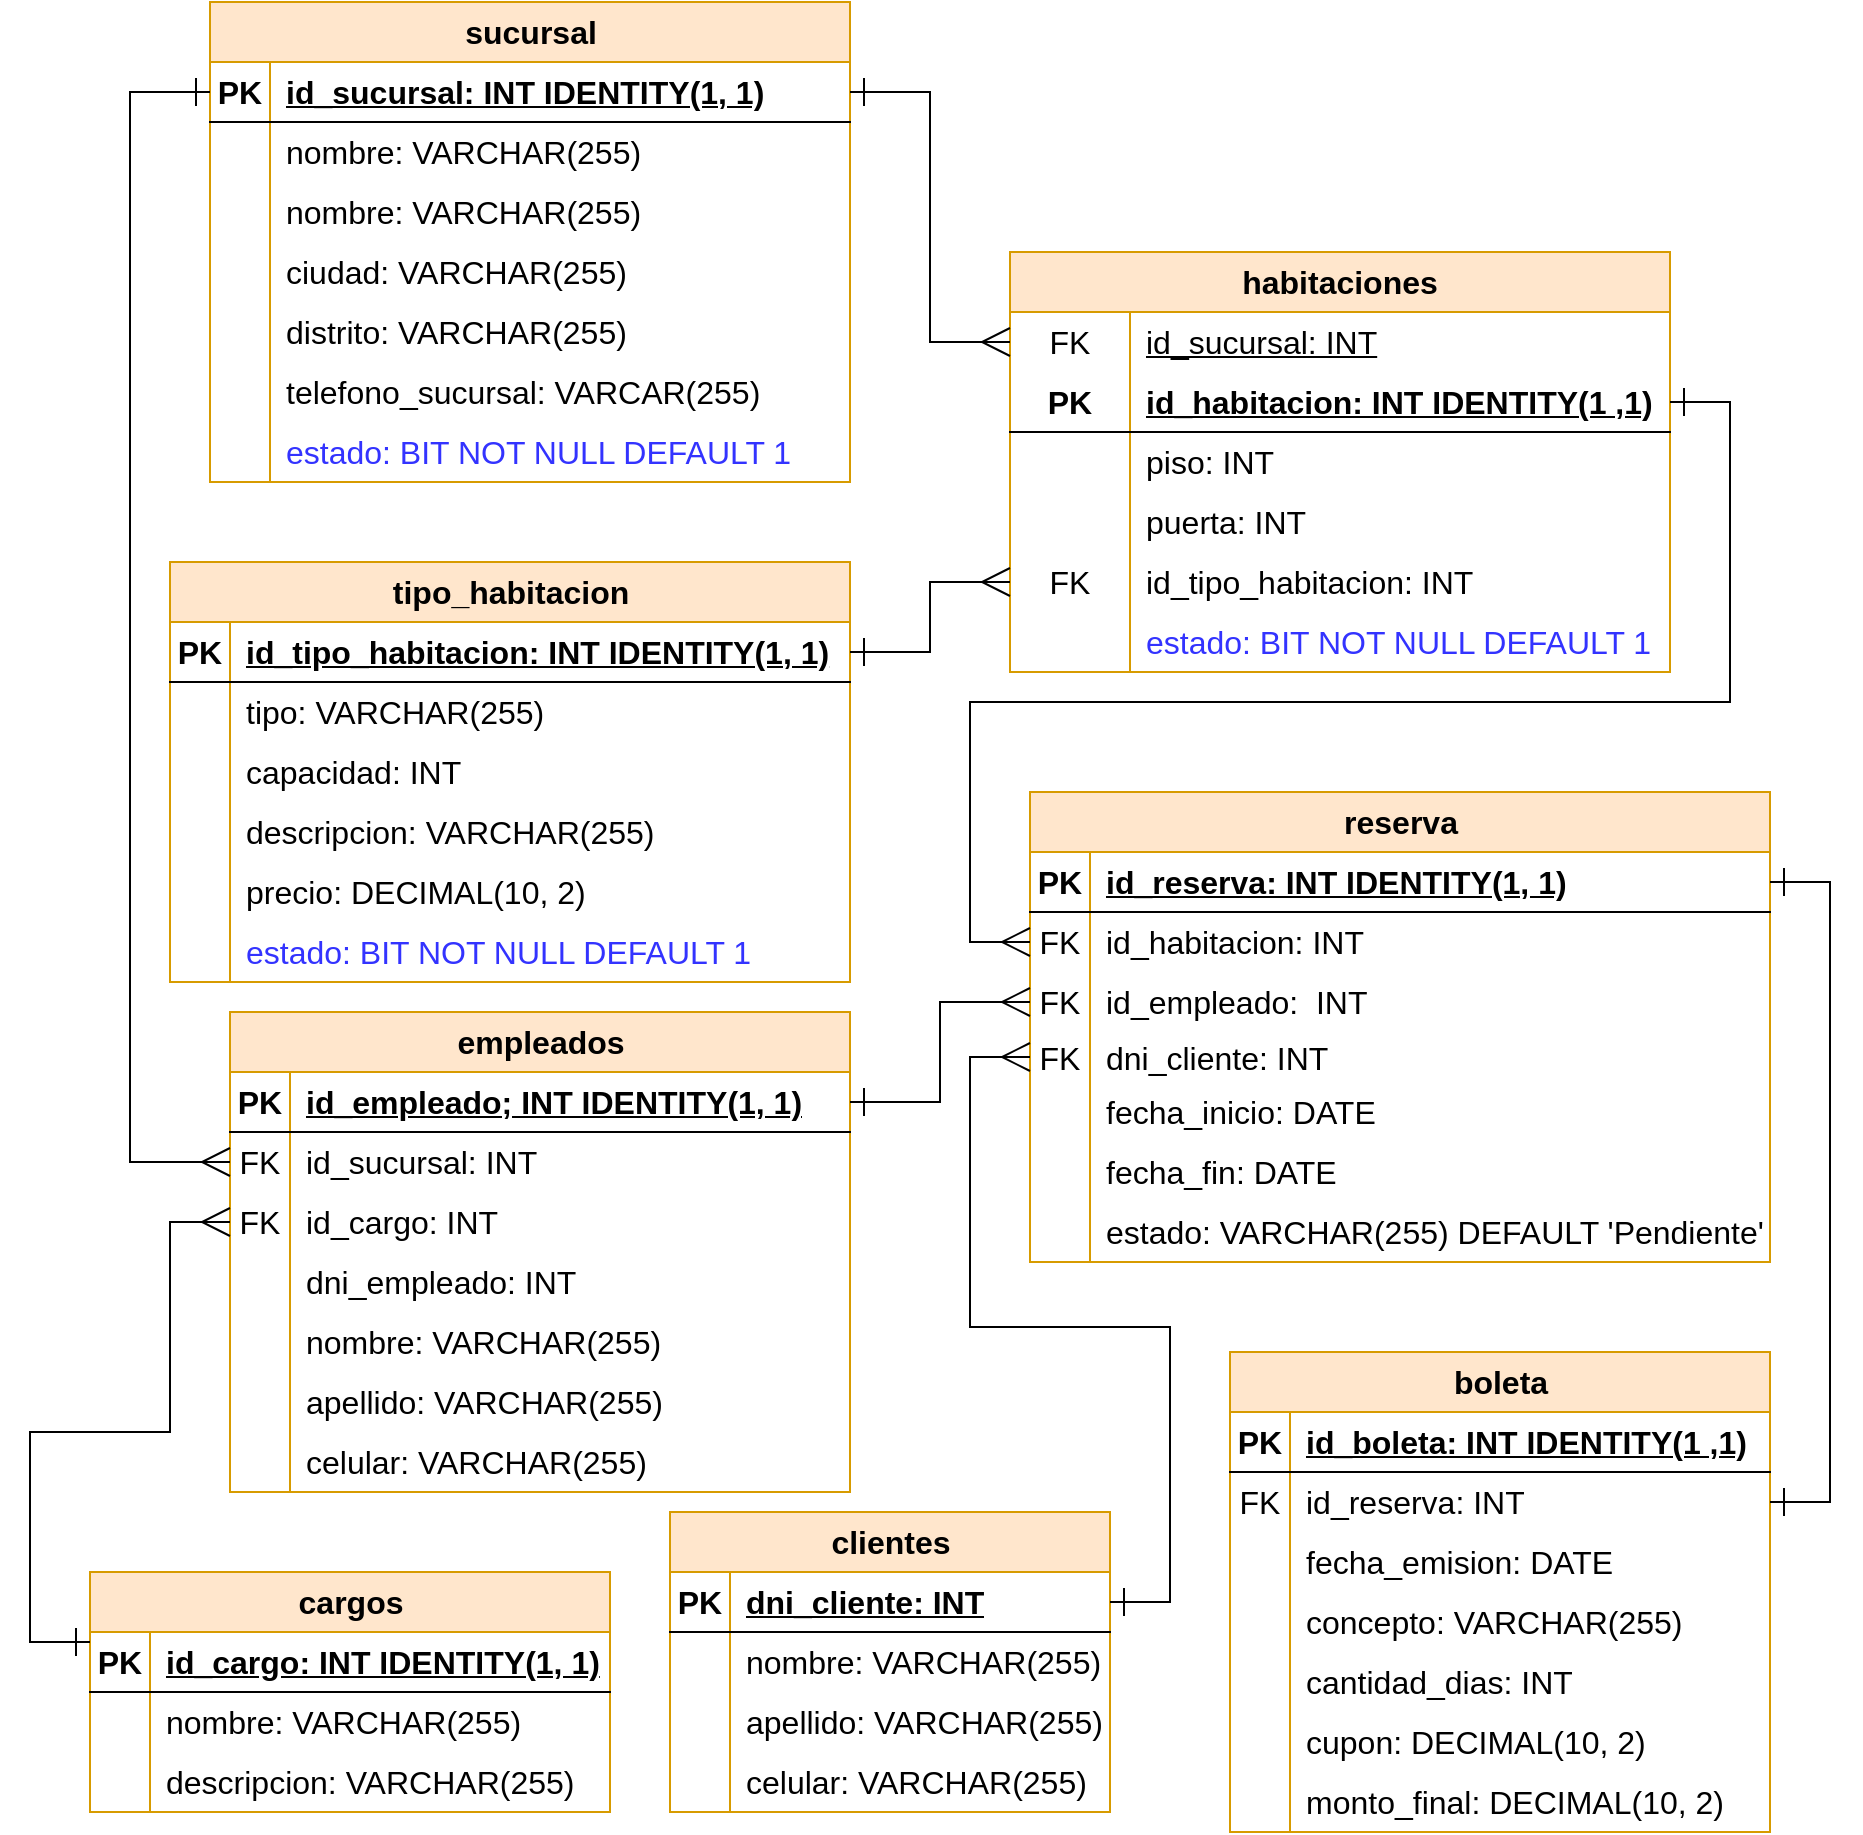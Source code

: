 <mxfile>
    <diagram name="Página-1" id="YOK00ozwjnFonZcXRfXA">
        <mxGraphModel dx="944" dy="482" grid="1" gridSize="10" guides="1" tooltips="1" connect="1" arrows="1" fold="1" page="1" pageScale="1" pageWidth="827" pageHeight="1169" math="0" shadow="0">
            <root>
                <mxCell id="0"/>
                <mxCell id="1" parent="0"/>
                <mxCell id="idw_pob4-VaM7m_s-vsf-1" value="sucursal" style="shape=table;startSize=30;container=1;collapsible=1;childLayout=tableLayout;fixedRows=1;rowLines=0;fontStyle=1;align=center;resizeLast=1;html=1;fontSize=16;fillColor=#ffe6cc;strokeColor=#d79b00;" parent="1" vertex="1">
                    <mxGeometry x="120" y="150" width="320" height="240" as="geometry"/>
                </mxCell>
                <mxCell id="idw_pob4-VaM7m_s-vsf-2" value="" style="shape=tableRow;horizontal=0;startSize=0;swimlaneHead=0;swimlaneBody=0;fillColor=none;collapsible=0;dropTarget=0;points=[[0,0.5],[1,0.5]];portConstraint=eastwest;top=0;left=0;right=0;bottom=1;fontSize=16;" parent="idw_pob4-VaM7m_s-vsf-1" vertex="1">
                    <mxGeometry y="30" width="320" height="30" as="geometry"/>
                </mxCell>
                <mxCell id="idw_pob4-VaM7m_s-vsf-3" value="PK" style="shape=partialRectangle;connectable=0;fillColor=none;top=0;left=0;bottom=0;right=0;fontStyle=1;overflow=hidden;whiteSpace=wrap;html=1;fontSize=16;" parent="idw_pob4-VaM7m_s-vsf-2" vertex="1">
                    <mxGeometry width="30" height="30" as="geometry">
                        <mxRectangle width="30" height="30" as="alternateBounds"/>
                    </mxGeometry>
                </mxCell>
                <mxCell id="idw_pob4-VaM7m_s-vsf-4" value="id_sucursal: INT IDENTITY(1, 1)" style="shape=partialRectangle;connectable=0;fillColor=none;top=0;left=0;bottom=0;right=0;align=left;spacingLeft=6;fontStyle=5;overflow=hidden;whiteSpace=wrap;html=1;fontSize=16;" parent="idw_pob4-VaM7m_s-vsf-2" vertex="1">
                    <mxGeometry x="30" width="290" height="30" as="geometry">
                        <mxRectangle width="290" height="30" as="alternateBounds"/>
                    </mxGeometry>
                </mxCell>
                <mxCell id="90td7QfZkLWVVBEEtIiL-7" value="" style="shape=tableRow;horizontal=0;startSize=0;swimlaneHead=0;swimlaneBody=0;fillColor=none;collapsible=0;dropTarget=0;points=[[0,0.5],[1,0.5]];portConstraint=eastwest;top=0;left=0;right=0;bottom=0;fontSize=16;" parent="idw_pob4-VaM7m_s-vsf-1" vertex="1">
                    <mxGeometry y="60" width="320" height="30" as="geometry"/>
                </mxCell>
                <mxCell id="90td7QfZkLWVVBEEtIiL-8" value="" style="shape=partialRectangle;connectable=0;fillColor=none;top=0;left=0;bottom=0;right=0;editable=1;overflow=hidden;whiteSpace=wrap;html=1;fontSize=16;" parent="90td7QfZkLWVVBEEtIiL-7" vertex="1">
                    <mxGeometry width="30" height="30" as="geometry">
                        <mxRectangle width="30" height="30" as="alternateBounds"/>
                    </mxGeometry>
                </mxCell>
                <mxCell id="90td7QfZkLWVVBEEtIiL-9" value="nombre: VARCHAR(255)" style="shape=partialRectangle;connectable=0;fillColor=none;top=0;left=0;bottom=0;right=0;align=left;spacingLeft=6;overflow=hidden;whiteSpace=wrap;html=1;fontSize=16;" parent="90td7QfZkLWVVBEEtIiL-7" vertex="1">
                    <mxGeometry x="30" width="290" height="30" as="geometry">
                        <mxRectangle width="290" height="30" as="alternateBounds"/>
                    </mxGeometry>
                </mxCell>
                <mxCell id="idw_pob4-VaM7m_s-vsf-5" value="" style="shape=tableRow;horizontal=0;startSize=0;swimlaneHead=0;swimlaneBody=0;fillColor=none;collapsible=0;dropTarget=0;points=[[0,0.5],[1,0.5]];portConstraint=eastwest;top=0;left=0;right=0;bottom=0;fontSize=16;" parent="idw_pob4-VaM7m_s-vsf-1" vertex="1">
                    <mxGeometry y="90" width="320" height="30" as="geometry"/>
                </mxCell>
                <mxCell id="idw_pob4-VaM7m_s-vsf-6" value="" style="shape=partialRectangle;connectable=0;fillColor=none;top=0;left=0;bottom=0;right=0;editable=1;overflow=hidden;whiteSpace=wrap;html=1;fontSize=16;" parent="idw_pob4-VaM7m_s-vsf-5" vertex="1">
                    <mxGeometry width="30" height="30" as="geometry">
                        <mxRectangle width="30" height="30" as="alternateBounds"/>
                    </mxGeometry>
                </mxCell>
                <mxCell id="idw_pob4-VaM7m_s-vsf-7" value="nombre: VARCHAR(255)" style="shape=partialRectangle;connectable=0;fillColor=none;top=0;left=0;bottom=0;right=0;align=left;spacingLeft=6;overflow=hidden;whiteSpace=wrap;html=1;fontSize=16;" parent="idw_pob4-VaM7m_s-vsf-5" vertex="1">
                    <mxGeometry x="30" width="290" height="30" as="geometry">
                        <mxRectangle width="290" height="30" as="alternateBounds"/>
                    </mxGeometry>
                </mxCell>
                <mxCell id="idw_pob4-VaM7m_s-vsf-8" value="" style="shape=tableRow;horizontal=0;startSize=0;swimlaneHead=0;swimlaneBody=0;fillColor=none;collapsible=0;dropTarget=0;points=[[0,0.5],[1,0.5]];portConstraint=eastwest;top=0;left=0;right=0;bottom=0;fontSize=16;" parent="idw_pob4-VaM7m_s-vsf-1" vertex="1">
                    <mxGeometry y="120" width="320" height="30" as="geometry"/>
                </mxCell>
                <mxCell id="idw_pob4-VaM7m_s-vsf-9" value="" style="shape=partialRectangle;connectable=0;fillColor=none;top=0;left=0;bottom=0;right=0;editable=1;overflow=hidden;whiteSpace=wrap;html=1;fontSize=16;" parent="idw_pob4-VaM7m_s-vsf-8" vertex="1">
                    <mxGeometry width="30" height="30" as="geometry">
                        <mxRectangle width="30" height="30" as="alternateBounds"/>
                    </mxGeometry>
                </mxCell>
                <mxCell id="idw_pob4-VaM7m_s-vsf-10" value="ciudad: VARCHAR(255)" style="shape=partialRectangle;connectable=0;fillColor=none;top=0;left=0;bottom=0;right=0;align=left;spacingLeft=6;overflow=hidden;whiteSpace=wrap;html=1;fontSize=16;" parent="idw_pob4-VaM7m_s-vsf-8" vertex="1">
                    <mxGeometry x="30" width="290" height="30" as="geometry">
                        <mxRectangle width="290" height="30" as="alternateBounds"/>
                    </mxGeometry>
                </mxCell>
                <mxCell id="idw_pob4-VaM7m_s-vsf-11" value="" style="shape=tableRow;horizontal=0;startSize=0;swimlaneHead=0;swimlaneBody=0;fillColor=none;collapsible=0;dropTarget=0;points=[[0,0.5],[1,0.5]];portConstraint=eastwest;top=0;left=0;right=0;bottom=0;fontSize=16;" parent="idw_pob4-VaM7m_s-vsf-1" vertex="1">
                    <mxGeometry y="150" width="320" height="30" as="geometry"/>
                </mxCell>
                <mxCell id="idw_pob4-VaM7m_s-vsf-12" value="" style="shape=partialRectangle;connectable=0;fillColor=none;top=0;left=0;bottom=0;right=0;editable=1;overflow=hidden;whiteSpace=wrap;html=1;fontSize=16;" parent="idw_pob4-VaM7m_s-vsf-11" vertex="1">
                    <mxGeometry width="30" height="30" as="geometry">
                        <mxRectangle width="30" height="30" as="alternateBounds"/>
                    </mxGeometry>
                </mxCell>
                <mxCell id="idw_pob4-VaM7m_s-vsf-13" value="distrito: VARCHAR(255)" style="shape=partialRectangle;connectable=0;fillColor=none;top=0;left=0;bottom=0;right=0;align=left;spacingLeft=6;overflow=hidden;whiteSpace=wrap;html=1;fontSize=16;" parent="idw_pob4-VaM7m_s-vsf-11" vertex="1">
                    <mxGeometry x="30" width="290" height="30" as="geometry">
                        <mxRectangle width="290" height="30" as="alternateBounds"/>
                    </mxGeometry>
                </mxCell>
                <mxCell id="x_uwoALJiK5dvlnvpX-8-1" style="shape=tableRow;horizontal=0;startSize=0;swimlaneHead=0;swimlaneBody=0;fillColor=none;collapsible=0;dropTarget=0;points=[[0,0.5],[1,0.5]];portConstraint=eastwest;top=0;left=0;right=0;bottom=0;fontSize=16;" parent="idw_pob4-VaM7m_s-vsf-1" vertex="1">
                    <mxGeometry y="180" width="320" height="30" as="geometry"/>
                </mxCell>
                <mxCell id="x_uwoALJiK5dvlnvpX-8-2" style="shape=partialRectangle;connectable=0;fillColor=none;top=0;left=0;bottom=0;right=0;editable=1;overflow=hidden;whiteSpace=wrap;html=1;fontSize=16;" parent="x_uwoALJiK5dvlnvpX-8-1" vertex="1">
                    <mxGeometry width="30" height="30" as="geometry">
                        <mxRectangle width="30" height="30" as="alternateBounds"/>
                    </mxGeometry>
                </mxCell>
                <mxCell id="x_uwoALJiK5dvlnvpX-8-3" value="telefono_sucursal: VARCAR(255)" style="shape=partialRectangle;connectable=0;fillColor=none;top=0;left=0;bottom=0;right=0;align=left;spacingLeft=6;overflow=hidden;whiteSpace=wrap;html=1;fontSize=16;" parent="x_uwoALJiK5dvlnvpX-8-1" vertex="1">
                    <mxGeometry x="30" width="290" height="30" as="geometry">
                        <mxRectangle width="290" height="30" as="alternateBounds"/>
                    </mxGeometry>
                </mxCell>
                <mxCell id="90td7QfZkLWVVBEEtIiL-4" style="shape=tableRow;horizontal=0;startSize=0;swimlaneHead=0;swimlaneBody=0;fillColor=none;collapsible=0;dropTarget=0;points=[[0,0.5],[1,0.5]];portConstraint=eastwest;top=0;left=0;right=0;bottom=0;fontSize=16;" parent="idw_pob4-VaM7m_s-vsf-1" vertex="1">
                    <mxGeometry y="210" width="320" height="30" as="geometry"/>
                </mxCell>
                <mxCell id="90td7QfZkLWVVBEEtIiL-5" style="shape=partialRectangle;connectable=0;fillColor=none;top=0;left=0;bottom=0;right=0;editable=1;overflow=hidden;whiteSpace=wrap;html=1;fontSize=16;" parent="90td7QfZkLWVVBEEtIiL-4" vertex="1">
                    <mxGeometry width="30" height="30" as="geometry">
                        <mxRectangle width="30" height="30" as="alternateBounds"/>
                    </mxGeometry>
                </mxCell>
                <mxCell id="90td7QfZkLWVVBEEtIiL-6" value="estado: BIT NOT NULL DEFAULT 1" style="shape=partialRectangle;connectable=0;fillColor=none;top=0;left=0;bottom=0;right=0;align=left;spacingLeft=6;overflow=hidden;whiteSpace=wrap;html=1;fontSize=16;fontColor=#3333FF;" parent="90td7QfZkLWVVBEEtIiL-4" vertex="1">
                    <mxGeometry x="30" width="290" height="30" as="geometry">
                        <mxRectangle width="290" height="30" as="alternateBounds"/>
                    </mxGeometry>
                </mxCell>
                <mxCell id="idw_pob4-VaM7m_s-vsf-14" value="tipo_habitacion" style="shape=table;startSize=30;container=1;collapsible=1;childLayout=tableLayout;fixedRows=1;rowLines=0;fontStyle=1;align=center;resizeLast=1;html=1;fontSize=16;fillColor=#ffe6cc;strokeColor=#d79b00;" parent="1" vertex="1">
                    <mxGeometry x="100" y="430" width="340" height="210" as="geometry"/>
                </mxCell>
                <mxCell id="idw_pob4-VaM7m_s-vsf-15" value="" style="shape=tableRow;horizontal=0;startSize=0;swimlaneHead=0;swimlaneBody=0;fillColor=none;collapsible=0;dropTarget=0;points=[[0,0.5],[1,0.5]];portConstraint=eastwest;top=0;left=0;right=0;bottom=1;fontSize=16;" parent="idw_pob4-VaM7m_s-vsf-14" vertex="1">
                    <mxGeometry y="30" width="340" height="30" as="geometry"/>
                </mxCell>
                <mxCell id="idw_pob4-VaM7m_s-vsf-16" value="PK" style="shape=partialRectangle;connectable=0;fillColor=none;top=0;left=0;bottom=0;right=0;fontStyle=1;overflow=hidden;whiteSpace=wrap;html=1;fontSize=16;" parent="idw_pob4-VaM7m_s-vsf-15" vertex="1">
                    <mxGeometry width="30" height="30" as="geometry">
                        <mxRectangle width="30" height="30" as="alternateBounds"/>
                    </mxGeometry>
                </mxCell>
                <mxCell id="idw_pob4-VaM7m_s-vsf-17" value="id_tipo_habitacion: INT IDENTITY(1, 1)" style="shape=partialRectangle;connectable=0;fillColor=none;top=0;left=0;bottom=0;right=0;align=left;spacingLeft=6;fontStyle=5;overflow=hidden;whiteSpace=wrap;html=1;fontSize=16;" parent="idw_pob4-VaM7m_s-vsf-15" vertex="1">
                    <mxGeometry x="30" width="310" height="30" as="geometry">
                        <mxRectangle width="310" height="30" as="alternateBounds"/>
                    </mxGeometry>
                </mxCell>
                <mxCell id="idw_pob4-VaM7m_s-vsf-18" value="" style="shape=tableRow;horizontal=0;startSize=0;swimlaneHead=0;swimlaneBody=0;fillColor=none;collapsible=0;dropTarget=0;points=[[0,0.5],[1,0.5]];portConstraint=eastwest;top=0;left=0;right=0;bottom=0;fontSize=16;" parent="idw_pob4-VaM7m_s-vsf-14" vertex="1">
                    <mxGeometry y="60" width="340" height="30" as="geometry"/>
                </mxCell>
                <mxCell id="idw_pob4-VaM7m_s-vsf-19" value="" style="shape=partialRectangle;connectable=0;fillColor=none;top=0;left=0;bottom=0;right=0;editable=1;overflow=hidden;whiteSpace=wrap;html=1;fontSize=16;" parent="idw_pob4-VaM7m_s-vsf-18" vertex="1">
                    <mxGeometry width="30" height="30" as="geometry">
                        <mxRectangle width="30" height="30" as="alternateBounds"/>
                    </mxGeometry>
                </mxCell>
                <mxCell id="idw_pob4-VaM7m_s-vsf-20" value="tipo: VARCHAR(255)" style="shape=partialRectangle;connectable=0;fillColor=none;top=0;left=0;bottom=0;right=0;align=left;spacingLeft=6;overflow=hidden;whiteSpace=wrap;html=1;fontSize=16;" parent="idw_pob4-VaM7m_s-vsf-18" vertex="1">
                    <mxGeometry x="30" width="310" height="30" as="geometry">
                        <mxRectangle width="310" height="30" as="alternateBounds"/>
                    </mxGeometry>
                </mxCell>
                <mxCell id="idw_pob4-VaM7m_s-vsf-21" value="" style="shape=tableRow;horizontal=0;startSize=0;swimlaneHead=0;swimlaneBody=0;fillColor=none;collapsible=0;dropTarget=0;points=[[0,0.5],[1,0.5]];portConstraint=eastwest;top=0;left=0;right=0;bottom=0;fontSize=16;" parent="idw_pob4-VaM7m_s-vsf-14" vertex="1">
                    <mxGeometry y="90" width="340" height="30" as="geometry"/>
                </mxCell>
                <mxCell id="idw_pob4-VaM7m_s-vsf-22" value="" style="shape=partialRectangle;connectable=0;fillColor=none;top=0;left=0;bottom=0;right=0;editable=1;overflow=hidden;whiteSpace=wrap;html=1;fontSize=16;" parent="idw_pob4-VaM7m_s-vsf-21" vertex="1">
                    <mxGeometry width="30" height="30" as="geometry">
                        <mxRectangle width="30" height="30" as="alternateBounds"/>
                    </mxGeometry>
                </mxCell>
                <mxCell id="idw_pob4-VaM7m_s-vsf-23" value="capacidad: INT" style="shape=partialRectangle;connectable=0;fillColor=none;top=0;left=0;bottom=0;right=0;align=left;spacingLeft=6;overflow=hidden;whiteSpace=wrap;html=1;fontSize=16;" parent="idw_pob4-VaM7m_s-vsf-21" vertex="1">
                    <mxGeometry x="30" width="310" height="30" as="geometry">
                        <mxRectangle width="310" height="30" as="alternateBounds"/>
                    </mxGeometry>
                </mxCell>
                <mxCell id="idw_pob4-VaM7m_s-vsf-24" value="" style="shape=tableRow;horizontal=0;startSize=0;swimlaneHead=0;swimlaneBody=0;fillColor=none;collapsible=0;dropTarget=0;points=[[0,0.5],[1,0.5]];portConstraint=eastwest;top=0;left=0;right=0;bottom=0;fontSize=16;" parent="idw_pob4-VaM7m_s-vsf-14" vertex="1">
                    <mxGeometry y="120" width="340" height="30" as="geometry"/>
                </mxCell>
                <mxCell id="idw_pob4-VaM7m_s-vsf-25" value="" style="shape=partialRectangle;connectable=0;fillColor=none;top=0;left=0;bottom=0;right=0;editable=1;overflow=hidden;whiteSpace=wrap;html=1;fontSize=16;" parent="idw_pob4-VaM7m_s-vsf-24" vertex="1">
                    <mxGeometry width="30" height="30" as="geometry">
                        <mxRectangle width="30" height="30" as="alternateBounds"/>
                    </mxGeometry>
                </mxCell>
                <mxCell id="idw_pob4-VaM7m_s-vsf-26" value="descripcion: VARCHAR(255)" style="shape=partialRectangle;connectable=0;fillColor=none;top=0;left=0;bottom=0;right=0;align=left;spacingLeft=6;overflow=hidden;whiteSpace=wrap;html=1;fontSize=16;" parent="idw_pob4-VaM7m_s-vsf-24" vertex="1">
                    <mxGeometry x="30" width="310" height="30" as="geometry">
                        <mxRectangle width="310" height="30" as="alternateBounds"/>
                    </mxGeometry>
                </mxCell>
                <mxCell id="idw_pob4-VaM7m_s-vsf-27" style="shape=tableRow;horizontal=0;startSize=0;swimlaneHead=0;swimlaneBody=0;fillColor=none;collapsible=0;dropTarget=0;points=[[0,0.5],[1,0.5]];portConstraint=eastwest;top=0;left=0;right=0;bottom=0;fontSize=16;" parent="idw_pob4-VaM7m_s-vsf-14" vertex="1">
                    <mxGeometry y="150" width="340" height="30" as="geometry"/>
                </mxCell>
                <mxCell id="idw_pob4-VaM7m_s-vsf-28" style="shape=partialRectangle;connectable=0;fillColor=none;top=0;left=0;bottom=0;right=0;editable=1;overflow=hidden;whiteSpace=wrap;html=1;fontSize=16;" parent="idw_pob4-VaM7m_s-vsf-27" vertex="1">
                    <mxGeometry width="30" height="30" as="geometry">
                        <mxRectangle width="30" height="30" as="alternateBounds"/>
                    </mxGeometry>
                </mxCell>
                <mxCell id="idw_pob4-VaM7m_s-vsf-29" value="precio: DECIMAL(10, 2)" style="shape=partialRectangle;connectable=0;fillColor=none;top=0;left=0;bottom=0;right=0;align=left;spacingLeft=6;overflow=hidden;whiteSpace=wrap;html=1;fontSize=16;" parent="idw_pob4-VaM7m_s-vsf-27" vertex="1">
                    <mxGeometry x="30" width="310" height="30" as="geometry">
                        <mxRectangle width="310" height="30" as="alternateBounds"/>
                    </mxGeometry>
                </mxCell>
                <mxCell id="90td7QfZkLWVVBEEtIiL-1" style="shape=tableRow;horizontal=0;startSize=0;swimlaneHead=0;swimlaneBody=0;fillColor=none;collapsible=0;dropTarget=0;points=[[0,0.5],[1,0.5]];portConstraint=eastwest;top=0;left=0;right=0;bottom=0;fontSize=16;" parent="idw_pob4-VaM7m_s-vsf-14" vertex="1">
                    <mxGeometry y="180" width="340" height="30" as="geometry"/>
                </mxCell>
                <mxCell id="90td7QfZkLWVVBEEtIiL-2" style="shape=partialRectangle;connectable=0;fillColor=none;top=0;left=0;bottom=0;right=0;editable=1;overflow=hidden;whiteSpace=wrap;html=1;fontSize=16;" parent="90td7QfZkLWVVBEEtIiL-1" vertex="1">
                    <mxGeometry width="30" height="30" as="geometry">
                        <mxRectangle width="30" height="30" as="alternateBounds"/>
                    </mxGeometry>
                </mxCell>
                <mxCell id="90td7QfZkLWVVBEEtIiL-3" value="&lt;span style=&quot;color: rgb(51, 51, 255);&quot;&gt;estado: BIT NOT NULL DEFAULT 1&lt;/span&gt;" style="shape=partialRectangle;connectable=0;fillColor=none;top=0;left=0;bottom=0;right=0;align=left;spacingLeft=6;overflow=hidden;whiteSpace=wrap;html=1;fontSize=16;fontColor=#0000FF;" parent="90td7QfZkLWVVBEEtIiL-1" vertex="1">
                    <mxGeometry x="30" width="310" height="30" as="geometry">
                        <mxRectangle width="310" height="30" as="alternateBounds"/>
                    </mxGeometry>
                </mxCell>
                <mxCell id="idw_pob4-VaM7m_s-vsf-33" value="habitaciones" style="shape=table;startSize=30;container=1;collapsible=1;childLayout=tableLayout;fixedRows=1;rowLines=0;fontStyle=1;align=center;resizeLast=1;html=1;whiteSpace=wrap;fontSize=16;fillColor=#ffe6cc;strokeColor=#d79b00;" parent="1" vertex="1">
                    <mxGeometry x="520" y="275" width="330" height="210" as="geometry"/>
                </mxCell>
                <mxCell id="idw_pob4-VaM7m_s-vsf-34" value="" style="shape=tableRow;horizontal=0;startSize=0;swimlaneHead=0;swimlaneBody=0;fillColor=none;collapsible=0;dropTarget=0;points=[[0,0.5],[1,0.5]];portConstraint=eastwest;top=0;left=0;right=0;bottom=0;html=1;fontSize=16;" parent="idw_pob4-VaM7m_s-vsf-33" vertex="1">
                    <mxGeometry y="30" width="330" height="30" as="geometry"/>
                </mxCell>
                <mxCell id="idw_pob4-VaM7m_s-vsf-35" value="FK" style="shape=partialRectangle;connectable=0;fillColor=none;top=0;left=0;bottom=0;right=0;fontStyle=0;overflow=hidden;html=1;whiteSpace=wrap;fontSize=16;" parent="idw_pob4-VaM7m_s-vsf-34" vertex="1">
                    <mxGeometry width="60" height="30" as="geometry">
                        <mxRectangle width="60" height="30" as="alternateBounds"/>
                    </mxGeometry>
                </mxCell>
                <mxCell id="idw_pob4-VaM7m_s-vsf-36" value="id_sucursal: INT" style="shape=partialRectangle;connectable=0;fillColor=none;top=0;left=0;bottom=0;right=0;align=left;spacingLeft=6;fontStyle=4;overflow=hidden;html=1;whiteSpace=wrap;fontSize=16;" parent="idw_pob4-VaM7m_s-vsf-34" vertex="1">
                    <mxGeometry x="60" width="270" height="30" as="geometry">
                        <mxRectangle width="270" height="30" as="alternateBounds"/>
                    </mxGeometry>
                </mxCell>
                <mxCell id="idw_pob4-VaM7m_s-vsf-37" value="" style="shape=tableRow;horizontal=0;startSize=0;swimlaneHead=0;swimlaneBody=0;fillColor=none;collapsible=0;dropTarget=0;points=[[0,0.5],[1,0.5]];portConstraint=eastwest;top=0;left=0;right=0;bottom=1;html=1;fontSize=16;" parent="idw_pob4-VaM7m_s-vsf-33" vertex="1">
                    <mxGeometry y="60" width="330" height="30" as="geometry"/>
                </mxCell>
                <mxCell id="idw_pob4-VaM7m_s-vsf-38" value="PK" style="shape=partialRectangle;connectable=0;fillColor=none;top=0;left=0;bottom=0;right=0;fontStyle=1;overflow=hidden;html=1;whiteSpace=wrap;fontSize=16;" parent="idw_pob4-VaM7m_s-vsf-37" vertex="1">
                    <mxGeometry width="60" height="30" as="geometry">
                        <mxRectangle width="60" height="30" as="alternateBounds"/>
                    </mxGeometry>
                </mxCell>
                <mxCell id="idw_pob4-VaM7m_s-vsf-39" value="id_habitacion: INT IDENTITY(1 ,1)" style="shape=partialRectangle;connectable=0;fillColor=none;top=0;left=0;bottom=0;right=0;align=left;spacingLeft=6;fontStyle=5;overflow=hidden;html=1;whiteSpace=wrap;fontSize=16;" parent="idw_pob4-VaM7m_s-vsf-37" vertex="1">
                    <mxGeometry x="60" width="270" height="30" as="geometry">
                        <mxRectangle width="270" height="30" as="alternateBounds"/>
                    </mxGeometry>
                </mxCell>
                <mxCell id="idw_pob4-VaM7m_s-vsf-40" value="" style="shape=tableRow;horizontal=0;startSize=0;swimlaneHead=0;swimlaneBody=0;fillColor=none;collapsible=0;dropTarget=0;points=[[0,0.5],[1,0.5]];portConstraint=eastwest;top=0;left=0;right=0;bottom=0;html=1;fontSize=16;" parent="idw_pob4-VaM7m_s-vsf-33" vertex="1">
                    <mxGeometry y="90" width="330" height="30" as="geometry"/>
                </mxCell>
                <mxCell id="idw_pob4-VaM7m_s-vsf-41" value="" style="shape=partialRectangle;connectable=0;fillColor=none;top=0;left=0;bottom=0;right=0;editable=1;overflow=hidden;html=1;whiteSpace=wrap;fontSize=16;" parent="idw_pob4-VaM7m_s-vsf-40" vertex="1">
                    <mxGeometry width="60" height="30" as="geometry">
                        <mxRectangle width="60" height="30" as="alternateBounds"/>
                    </mxGeometry>
                </mxCell>
                <mxCell id="idw_pob4-VaM7m_s-vsf-42" value="piso: INT" style="shape=partialRectangle;connectable=0;fillColor=none;top=0;left=0;bottom=0;right=0;align=left;spacingLeft=6;overflow=hidden;html=1;whiteSpace=wrap;fontSize=16;" parent="idw_pob4-VaM7m_s-vsf-40" vertex="1">
                    <mxGeometry x="60" width="270" height="30" as="geometry">
                        <mxRectangle width="270" height="30" as="alternateBounds"/>
                    </mxGeometry>
                </mxCell>
                <mxCell id="idw_pob4-VaM7m_s-vsf-43" value="" style="shape=tableRow;horizontal=0;startSize=0;swimlaneHead=0;swimlaneBody=0;fillColor=none;collapsible=0;dropTarget=0;points=[[0,0.5],[1,0.5]];portConstraint=eastwest;top=0;left=0;right=0;bottom=0;html=1;fontSize=16;" parent="idw_pob4-VaM7m_s-vsf-33" vertex="1">
                    <mxGeometry y="120" width="330" height="30" as="geometry"/>
                </mxCell>
                <mxCell id="idw_pob4-VaM7m_s-vsf-44" value="" style="shape=partialRectangle;connectable=0;fillColor=none;top=0;left=0;bottom=0;right=0;editable=1;overflow=hidden;html=1;whiteSpace=wrap;fontSize=16;" parent="idw_pob4-VaM7m_s-vsf-43" vertex="1">
                    <mxGeometry width="60" height="30" as="geometry">
                        <mxRectangle width="60" height="30" as="alternateBounds"/>
                    </mxGeometry>
                </mxCell>
                <mxCell id="idw_pob4-VaM7m_s-vsf-45" value="puerta: INT" style="shape=partialRectangle;connectable=0;fillColor=none;top=0;left=0;bottom=0;right=0;align=left;spacingLeft=6;overflow=hidden;html=1;whiteSpace=wrap;fontSize=16;" parent="idw_pob4-VaM7m_s-vsf-43" vertex="1">
                    <mxGeometry x="60" width="270" height="30" as="geometry">
                        <mxRectangle width="270" height="30" as="alternateBounds"/>
                    </mxGeometry>
                </mxCell>
                <mxCell id="idw_pob4-VaM7m_s-vsf-46" style="shape=tableRow;horizontal=0;startSize=0;swimlaneHead=0;swimlaneBody=0;fillColor=none;collapsible=0;dropTarget=0;points=[[0,0.5],[1,0.5]];portConstraint=eastwest;top=0;left=0;right=0;bottom=0;html=1;fontSize=16;" parent="idw_pob4-VaM7m_s-vsf-33" vertex="1">
                    <mxGeometry y="150" width="330" height="30" as="geometry"/>
                </mxCell>
                <mxCell id="idw_pob4-VaM7m_s-vsf-47" value="FK" style="shape=partialRectangle;connectable=0;fillColor=none;top=0;left=0;bottom=0;right=0;editable=1;overflow=hidden;html=1;whiteSpace=wrap;fontSize=16;" parent="idw_pob4-VaM7m_s-vsf-46" vertex="1">
                    <mxGeometry width="60" height="30" as="geometry">
                        <mxRectangle width="60" height="30" as="alternateBounds"/>
                    </mxGeometry>
                </mxCell>
                <mxCell id="idw_pob4-VaM7m_s-vsf-48" value="id_tipo_habitacion: INT" style="shape=partialRectangle;connectable=0;fillColor=none;top=0;left=0;bottom=0;right=0;align=left;spacingLeft=6;overflow=hidden;html=1;whiteSpace=wrap;fontSize=16;" parent="idw_pob4-VaM7m_s-vsf-46" vertex="1">
                    <mxGeometry x="60" width="270" height="30" as="geometry">
                        <mxRectangle width="270" height="30" as="alternateBounds"/>
                    </mxGeometry>
                </mxCell>
                <mxCell id="90td7QfZkLWVVBEEtIiL-10" style="shape=tableRow;horizontal=0;startSize=0;swimlaneHead=0;swimlaneBody=0;fillColor=none;collapsible=0;dropTarget=0;points=[[0,0.5],[1,0.5]];portConstraint=eastwest;top=0;left=0;right=0;bottom=0;html=1;fontSize=16;" parent="idw_pob4-VaM7m_s-vsf-33" vertex="1">
                    <mxGeometry y="180" width="330" height="30" as="geometry"/>
                </mxCell>
                <mxCell id="90td7QfZkLWVVBEEtIiL-11" style="shape=partialRectangle;connectable=0;fillColor=none;top=0;left=0;bottom=0;right=0;editable=1;overflow=hidden;html=1;whiteSpace=wrap;fontSize=16;" parent="90td7QfZkLWVVBEEtIiL-10" vertex="1">
                    <mxGeometry width="60" height="30" as="geometry">
                        <mxRectangle width="60" height="30" as="alternateBounds"/>
                    </mxGeometry>
                </mxCell>
                <mxCell id="90td7QfZkLWVVBEEtIiL-12" value="&lt;span style=&quot;color: rgb(51, 51, 255);&quot;&gt;estado: BIT NOT NULL DEFAULT 1&lt;/span&gt;" style="shape=partialRectangle;connectable=0;fillColor=none;top=0;left=0;bottom=0;right=0;align=left;spacingLeft=6;overflow=hidden;html=1;whiteSpace=wrap;fontSize=16;fontColor=#0000FF;" parent="90td7QfZkLWVVBEEtIiL-10" vertex="1">
                    <mxGeometry x="60" width="270" height="30" as="geometry">
                        <mxRectangle width="270" height="30" as="alternateBounds"/>
                    </mxGeometry>
                </mxCell>
                <mxCell id="idw_pob4-VaM7m_s-vsf-49" value="clientes" style="shape=table;startSize=30;container=1;collapsible=1;childLayout=tableLayout;fixedRows=1;rowLines=0;fontStyle=1;align=center;resizeLast=1;html=1;fontSize=16;fillColor=#ffe6cc;strokeColor=#d79b00;" parent="1" vertex="1">
                    <mxGeometry x="350" y="905" width="220" height="150" as="geometry"/>
                </mxCell>
                <mxCell id="idw_pob4-VaM7m_s-vsf-50" value="" style="shape=tableRow;horizontal=0;startSize=0;swimlaneHead=0;swimlaneBody=0;fillColor=none;collapsible=0;dropTarget=0;points=[[0,0.5],[1,0.5]];portConstraint=eastwest;top=0;left=0;right=0;bottom=1;fontSize=16;" parent="idw_pob4-VaM7m_s-vsf-49" vertex="1">
                    <mxGeometry y="30" width="220" height="30" as="geometry"/>
                </mxCell>
                <mxCell id="idw_pob4-VaM7m_s-vsf-51" value="PK" style="shape=partialRectangle;connectable=0;fillColor=none;top=0;left=0;bottom=0;right=0;fontStyle=1;overflow=hidden;whiteSpace=wrap;html=1;fontSize=16;" parent="idw_pob4-VaM7m_s-vsf-50" vertex="1">
                    <mxGeometry width="30" height="30" as="geometry">
                        <mxRectangle width="30" height="30" as="alternateBounds"/>
                    </mxGeometry>
                </mxCell>
                <mxCell id="idw_pob4-VaM7m_s-vsf-52" value="dni_cliente: INT" style="shape=partialRectangle;connectable=0;fillColor=none;top=0;left=0;bottom=0;right=0;align=left;spacingLeft=6;fontStyle=5;overflow=hidden;whiteSpace=wrap;html=1;fontSize=16;" parent="idw_pob4-VaM7m_s-vsf-50" vertex="1">
                    <mxGeometry x="30" width="190" height="30" as="geometry">
                        <mxRectangle width="190" height="30" as="alternateBounds"/>
                    </mxGeometry>
                </mxCell>
                <mxCell id="idw_pob4-VaM7m_s-vsf-53" value="" style="shape=tableRow;horizontal=0;startSize=0;swimlaneHead=0;swimlaneBody=0;fillColor=none;collapsible=0;dropTarget=0;points=[[0,0.5],[1,0.5]];portConstraint=eastwest;top=0;left=0;right=0;bottom=0;fontSize=16;" parent="idw_pob4-VaM7m_s-vsf-49" vertex="1">
                    <mxGeometry y="60" width="220" height="30" as="geometry"/>
                </mxCell>
                <mxCell id="idw_pob4-VaM7m_s-vsf-54" value="" style="shape=partialRectangle;connectable=0;fillColor=none;top=0;left=0;bottom=0;right=0;editable=1;overflow=hidden;whiteSpace=wrap;html=1;fontSize=16;" parent="idw_pob4-VaM7m_s-vsf-53" vertex="1">
                    <mxGeometry width="30" height="30" as="geometry">
                        <mxRectangle width="30" height="30" as="alternateBounds"/>
                    </mxGeometry>
                </mxCell>
                <mxCell id="idw_pob4-VaM7m_s-vsf-55" value="nombre: VARCHAR(255)" style="shape=partialRectangle;connectable=0;fillColor=none;top=0;left=0;bottom=0;right=0;align=left;spacingLeft=6;overflow=hidden;whiteSpace=wrap;html=1;fontSize=16;" parent="idw_pob4-VaM7m_s-vsf-53" vertex="1">
                    <mxGeometry x="30" width="190" height="30" as="geometry">
                        <mxRectangle width="190" height="30" as="alternateBounds"/>
                    </mxGeometry>
                </mxCell>
                <mxCell id="idw_pob4-VaM7m_s-vsf-56" value="" style="shape=tableRow;horizontal=0;startSize=0;swimlaneHead=0;swimlaneBody=0;fillColor=none;collapsible=0;dropTarget=0;points=[[0,0.5],[1,0.5]];portConstraint=eastwest;top=0;left=0;right=0;bottom=0;fontSize=16;" parent="idw_pob4-VaM7m_s-vsf-49" vertex="1">
                    <mxGeometry y="90" width="220" height="30" as="geometry"/>
                </mxCell>
                <mxCell id="idw_pob4-VaM7m_s-vsf-57" value="" style="shape=partialRectangle;connectable=0;fillColor=none;top=0;left=0;bottom=0;right=0;editable=1;overflow=hidden;whiteSpace=wrap;html=1;fontSize=16;" parent="idw_pob4-VaM7m_s-vsf-56" vertex="1">
                    <mxGeometry width="30" height="30" as="geometry">
                        <mxRectangle width="30" height="30" as="alternateBounds"/>
                    </mxGeometry>
                </mxCell>
                <mxCell id="idw_pob4-VaM7m_s-vsf-58" value="apellido: VARCHAR(255)" style="shape=partialRectangle;connectable=0;fillColor=none;top=0;left=0;bottom=0;right=0;align=left;spacingLeft=6;overflow=hidden;whiteSpace=wrap;html=1;fontSize=16;" parent="idw_pob4-VaM7m_s-vsf-56" vertex="1">
                    <mxGeometry x="30" width="190" height="30" as="geometry">
                        <mxRectangle width="190" height="30" as="alternateBounds"/>
                    </mxGeometry>
                </mxCell>
                <mxCell id="idw_pob4-VaM7m_s-vsf-59" value="" style="shape=tableRow;horizontal=0;startSize=0;swimlaneHead=0;swimlaneBody=0;fillColor=none;collapsible=0;dropTarget=0;points=[[0,0.5],[1,0.5]];portConstraint=eastwest;top=0;left=0;right=0;bottom=0;fontSize=16;" parent="idw_pob4-VaM7m_s-vsf-49" vertex="1">
                    <mxGeometry y="120" width="220" height="30" as="geometry"/>
                </mxCell>
                <mxCell id="idw_pob4-VaM7m_s-vsf-60" value="" style="shape=partialRectangle;connectable=0;fillColor=none;top=0;left=0;bottom=0;right=0;editable=1;overflow=hidden;whiteSpace=wrap;html=1;fontSize=16;" parent="idw_pob4-VaM7m_s-vsf-59" vertex="1">
                    <mxGeometry width="30" height="30" as="geometry">
                        <mxRectangle width="30" height="30" as="alternateBounds"/>
                    </mxGeometry>
                </mxCell>
                <mxCell id="idw_pob4-VaM7m_s-vsf-61" value="celular: VARCHAR(255)" style="shape=partialRectangle;connectable=0;fillColor=none;top=0;left=0;bottom=0;right=0;align=left;spacingLeft=6;overflow=hidden;whiteSpace=wrap;html=1;fontSize=16;" parent="idw_pob4-VaM7m_s-vsf-59" vertex="1">
                    <mxGeometry x="30" width="190" height="30" as="geometry">
                        <mxRectangle width="190" height="30" as="alternateBounds"/>
                    </mxGeometry>
                </mxCell>
                <mxCell id="idw_pob4-VaM7m_s-vsf-62" value="reserva" style="shape=table;startSize=30;container=1;collapsible=1;childLayout=tableLayout;fixedRows=1;rowLines=0;fontStyle=1;align=center;resizeLast=1;html=1;fontSize=16;fillColor=#ffe6cc;strokeColor=#d79b00;" parent="1" vertex="1">
                    <mxGeometry x="530" y="545" width="370" height="235" as="geometry"/>
                </mxCell>
                <mxCell id="idw_pob4-VaM7m_s-vsf-63" value="" style="shape=tableRow;horizontal=0;startSize=0;swimlaneHead=0;swimlaneBody=0;fillColor=none;collapsible=0;dropTarget=0;points=[[0,0.5],[1,0.5]];portConstraint=eastwest;top=0;left=0;right=0;bottom=1;fontSize=16;" parent="idw_pob4-VaM7m_s-vsf-62" vertex="1">
                    <mxGeometry y="30" width="370" height="30" as="geometry"/>
                </mxCell>
                <mxCell id="idw_pob4-VaM7m_s-vsf-64" value="PK" style="shape=partialRectangle;connectable=0;fillColor=none;top=0;left=0;bottom=0;right=0;fontStyle=1;overflow=hidden;whiteSpace=wrap;html=1;fontSize=16;" parent="idw_pob4-VaM7m_s-vsf-63" vertex="1">
                    <mxGeometry width="30" height="30" as="geometry">
                        <mxRectangle width="30" height="30" as="alternateBounds"/>
                    </mxGeometry>
                </mxCell>
                <mxCell id="idw_pob4-VaM7m_s-vsf-65" value="id_reserva: INT IDENTITY(1, 1)" style="shape=partialRectangle;connectable=0;fillColor=none;top=0;left=0;bottom=0;right=0;align=left;spacingLeft=6;fontStyle=5;overflow=hidden;whiteSpace=wrap;html=1;fontSize=16;" parent="idw_pob4-VaM7m_s-vsf-63" vertex="1">
                    <mxGeometry x="30" width="340" height="30" as="geometry">
                        <mxRectangle width="340" height="30" as="alternateBounds"/>
                    </mxGeometry>
                </mxCell>
                <mxCell id="idw_pob4-VaM7m_s-vsf-69" value="" style="shape=tableRow;horizontal=0;startSize=0;swimlaneHead=0;swimlaneBody=0;fillColor=none;collapsible=0;dropTarget=0;points=[[0,0.5],[1,0.5]];portConstraint=eastwest;top=0;left=0;right=0;bottom=0;fontSize=16;" parent="idw_pob4-VaM7m_s-vsf-62" vertex="1">
                    <mxGeometry y="60" width="370" height="30" as="geometry"/>
                </mxCell>
                <mxCell id="idw_pob4-VaM7m_s-vsf-70" value="FK" style="shape=partialRectangle;connectable=0;fillColor=none;top=0;left=0;bottom=0;right=0;editable=1;overflow=hidden;whiteSpace=wrap;html=1;fontSize=16;" parent="idw_pob4-VaM7m_s-vsf-69" vertex="1">
                    <mxGeometry width="30" height="30" as="geometry">
                        <mxRectangle width="30" height="30" as="alternateBounds"/>
                    </mxGeometry>
                </mxCell>
                <mxCell id="idw_pob4-VaM7m_s-vsf-71" value="id_habitacion: INT" style="shape=partialRectangle;connectable=0;fillColor=none;top=0;left=0;bottom=0;right=0;align=left;spacingLeft=6;overflow=hidden;whiteSpace=wrap;html=1;fontSize=16;" parent="idw_pob4-VaM7m_s-vsf-69" vertex="1">
                    <mxGeometry x="30" width="340" height="30" as="geometry">
                        <mxRectangle width="340" height="30" as="alternateBounds"/>
                    </mxGeometry>
                </mxCell>
                <mxCell id="x_uwoALJiK5dvlnvpX-8-26" style="shape=tableRow;horizontal=0;startSize=0;swimlaneHead=0;swimlaneBody=0;fillColor=none;collapsible=0;dropTarget=0;points=[[0,0.5],[1,0.5]];portConstraint=eastwest;top=0;left=0;right=0;bottom=0;fontSize=16;" parent="idw_pob4-VaM7m_s-vsf-62" vertex="1">
                    <mxGeometry y="90" width="370" height="30" as="geometry"/>
                </mxCell>
                <mxCell id="x_uwoALJiK5dvlnvpX-8-27" value="FK" style="shape=partialRectangle;connectable=0;fillColor=none;top=0;left=0;bottom=0;right=0;editable=1;overflow=hidden;whiteSpace=wrap;html=1;fontSize=16;" parent="x_uwoALJiK5dvlnvpX-8-26" vertex="1">
                    <mxGeometry width="30" height="30" as="geometry">
                        <mxRectangle width="30" height="30" as="alternateBounds"/>
                    </mxGeometry>
                </mxCell>
                <mxCell id="x_uwoALJiK5dvlnvpX-8-28" value="id_empleado:&amp;nbsp; INT" style="shape=partialRectangle;connectable=0;fillColor=none;top=0;left=0;bottom=0;right=0;align=left;spacingLeft=6;overflow=hidden;whiteSpace=wrap;html=1;fontSize=16;" parent="x_uwoALJiK5dvlnvpX-8-26" vertex="1">
                    <mxGeometry x="30" width="340" height="30" as="geometry">
                        <mxRectangle width="340" height="30" as="alternateBounds"/>
                    </mxGeometry>
                </mxCell>
                <mxCell id="idw_pob4-VaM7m_s-vsf-72" value="" style="shape=tableRow;horizontal=0;startSize=0;swimlaneHead=0;swimlaneBody=0;fillColor=none;collapsible=0;dropTarget=0;points=[[0,0.5],[1,0.5]];portConstraint=eastwest;top=0;left=0;right=0;bottom=0;fontSize=16;" parent="idw_pob4-VaM7m_s-vsf-62" vertex="1">
                    <mxGeometry y="120" width="370" height="25" as="geometry"/>
                </mxCell>
                <mxCell id="idw_pob4-VaM7m_s-vsf-73" value="FK" style="shape=partialRectangle;connectable=0;fillColor=none;top=0;left=0;bottom=0;right=0;editable=1;overflow=hidden;whiteSpace=wrap;html=1;fontSize=16;" parent="idw_pob4-VaM7m_s-vsf-72" vertex="1">
                    <mxGeometry width="30" height="25" as="geometry">
                        <mxRectangle width="30" height="25" as="alternateBounds"/>
                    </mxGeometry>
                </mxCell>
                <mxCell id="idw_pob4-VaM7m_s-vsf-74" value="dni_cliente: INT" style="shape=partialRectangle;connectable=0;fillColor=none;top=0;left=0;bottom=0;right=0;align=left;spacingLeft=6;overflow=hidden;whiteSpace=wrap;html=1;fontSize=16;" parent="idw_pob4-VaM7m_s-vsf-72" vertex="1">
                    <mxGeometry x="30" width="340" height="25" as="geometry">
                        <mxRectangle width="340" height="25" as="alternateBounds"/>
                    </mxGeometry>
                </mxCell>
                <mxCell id="idw_pob4-VaM7m_s-vsf-75" style="shape=tableRow;horizontal=0;startSize=0;swimlaneHead=0;swimlaneBody=0;fillColor=none;collapsible=0;dropTarget=0;points=[[0,0.5],[1,0.5]];portConstraint=eastwest;top=0;left=0;right=0;bottom=0;fontSize=16;" parent="idw_pob4-VaM7m_s-vsf-62" vertex="1">
                    <mxGeometry y="145" width="370" height="30" as="geometry"/>
                </mxCell>
                <mxCell id="idw_pob4-VaM7m_s-vsf-76" style="shape=partialRectangle;connectable=0;fillColor=none;top=0;left=0;bottom=0;right=0;editable=1;overflow=hidden;whiteSpace=wrap;html=1;fontSize=16;" parent="idw_pob4-VaM7m_s-vsf-75" vertex="1">
                    <mxGeometry width="30" height="30" as="geometry">
                        <mxRectangle width="30" height="30" as="alternateBounds"/>
                    </mxGeometry>
                </mxCell>
                <mxCell id="idw_pob4-VaM7m_s-vsf-77" value="fecha_inicio: DATE" style="shape=partialRectangle;connectable=0;fillColor=none;top=0;left=0;bottom=0;right=0;align=left;spacingLeft=6;overflow=hidden;whiteSpace=wrap;html=1;fontSize=16;" parent="idw_pob4-VaM7m_s-vsf-75" vertex="1">
                    <mxGeometry x="30" width="340" height="30" as="geometry">
                        <mxRectangle width="340" height="30" as="alternateBounds"/>
                    </mxGeometry>
                </mxCell>
                <mxCell id="idw_pob4-VaM7m_s-vsf-81" style="shape=tableRow;horizontal=0;startSize=0;swimlaneHead=0;swimlaneBody=0;fillColor=none;collapsible=0;dropTarget=0;points=[[0,0.5],[1,0.5]];portConstraint=eastwest;top=0;left=0;right=0;bottom=0;fontSize=16;" parent="idw_pob4-VaM7m_s-vsf-62" vertex="1">
                    <mxGeometry y="175" width="370" height="30" as="geometry"/>
                </mxCell>
                <mxCell id="idw_pob4-VaM7m_s-vsf-82" style="shape=partialRectangle;connectable=0;fillColor=none;top=0;left=0;bottom=0;right=0;editable=1;overflow=hidden;whiteSpace=wrap;html=1;fontSize=16;" parent="idw_pob4-VaM7m_s-vsf-81" vertex="1">
                    <mxGeometry width="30" height="30" as="geometry">
                        <mxRectangle width="30" height="30" as="alternateBounds"/>
                    </mxGeometry>
                </mxCell>
                <mxCell id="idw_pob4-VaM7m_s-vsf-83" value="fecha_fin: DATE" style="shape=partialRectangle;connectable=0;fillColor=none;top=0;left=0;bottom=0;right=0;align=left;spacingLeft=6;overflow=hidden;whiteSpace=wrap;html=1;fontSize=16;" parent="idw_pob4-VaM7m_s-vsf-81" vertex="1">
                    <mxGeometry x="30" width="340" height="30" as="geometry">
                        <mxRectangle width="340" height="30" as="alternateBounds"/>
                    </mxGeometry>
                </mxCell>
                <mxCell id="idw_pob4-VaM7m_s-vsf-78" style="shape=tableRow;horizontal=0;startSize=0;swimlaneHead=0;swimlaneBody=0;fillColor=none;collapsible=0;dropTarget=0;points=[[0,0.5],[1,0.5]];portConstraint=eastwest;top=0;left=0;right=0;bottom=0;fontSize=16;" parent="idw_pob4-VaM7m_s-vsf-62" vertex="1">
                    <mxGeometry y="205" width="370" height="30" as="geometry"/>
                </mxCell>
                <mxCell id="idw_pob4-VaM7m_s-vsf-79" style="shape=partialRectangle;connectable=0;fillColor=none;top=0;left=0;bottom=0;right=0;editable=1;overflow=hidden;whiteSpace=wrap;html=1;fontSize=16;" parent="idw_pob4-VaM7m_s-vsf-78" vertex="1">
                    <mxGeometry width="30" height="30" as="geometry">
                        <mxRectangle width="30" height="30" as="alternateBounds"/>
                    </mxGeometry>
                </mxCell>
                <mxCell id="idw_pob4-VaM7m_s-vsf-80" value="estado: VARCHAR(255) DEFAULT 'Pendiente'" style="shape=partialRectangle;connectable=0;fillColor=none;top=0;left=0;bottom=0;right=0;align=left;spacingLeft=6;overflow=hidden;whiteSpace=wrap;html=1;fontSize=16;" parent="idw_pob4-VaM7m_s-vsf-78" vertex="1">
                    <mxGeometry x="30" width="340" height="30" as="geometry">
                        <mxRectangle width="340" height="30" as="alternateBounds"/>
                    </mxGeometry>
                </mxCell>
                <mxCell id="idw_pob4-VaM7m_s-vsf-84" style="edgeStyle=orthogonalEdgeStyle;rounded=0;orthogonalLoop=1;jettySize=auto;html=1;fontSize=16;startArrow=ERmany;startFill=0;endArrow=ERone;endFill=0;endSize=12;startSize=12;" parent="1" source="idw_pob4-VaM7m_s-vsf-34" target="idw_pob4-VaM7m_s-vsf-2" edge="1">
                    <mxGeometry relative="1" as="geometry"/>
                </mxCell>
                <mxCell id="idw_pob4-VaM7m_s-vsf-85" style="edgeStyle=orthogonalEdgeStyle;rounded=0;orthogonalLoop=1;jettySize=auto;html=1;fontSize=16;endArrow=ERmany;endFill=0;startArrow=ERone;startFill=0;endSize=12;startSize=12;" parent="1" source="idw_pob4-VaM7m_s-vsf-15" target="idw_pob4-VaM7m_s-vsf-46" edge="1">
                    <mxGeometry relative="1" as="geometry"/>
                </mxCell>
                <mxCell id="idw_pob4-VaM7m_s-vsf-86" style="rounded=0;orthogonalLoop=1;jettySize=auto;html=1;fontSize=16;endArrow=ERmany;endFill=0;endSize=12;startSize=12;startArrow=ERone;startFill=0;edgeStyle=orthogonalEdgeStyle;" parent="1" source="idw_pob4-VaM7m_s-vsf-34" edge="1">
                    <mxGeometry relative="1" as="geometry">
                        <Array as="points">
                            <mxPoint x="1230" y="215"/>
                            <mxPoint x="1230" y="370"/>
                            <mxPoint x="810" y="370"/>
                            <mxPoint x="810" y="495"/>
                        </Array>
                    </mxGeometry>
                </mxCell>
                <mxCell id="idw_pob4-VaM7m_s-vsf-87" style="rounded=0;orthogonalLoop=1;jettySize=auto;html=1;fontSize=16;endArrow=ERmany;endFill=0;endSize=12;startSize=12;startArrow=ERone;startFill=0;edgeStyle=orthogonalEdgeStyle;" parent="1" source="idw_pob4-VaM7m_s-vsf-37" target="idw_pob4-VaM7m_s-vsf-69" edge="1">
                    <mxGeometry relative="1" as="geometry">
                        <Array as="points">
                            <mxPoint x="880" y="350"/>
                            <mxPoint x="880" y="500"/>
                            <mxPoint x="500" y="500"/>
                            <mxPoint x="500" y="620"/>
                        </Array>
                    </mxGeometry>
                </mxCell>
                <mxCell id="idw_pob4-VaM7m_s-vsf-88" style="edgeStyle=orthogonalEdgeStyle;rounded=0;orthogonalLoop=1;jettySize=auto;html=1;fontSize=16;endArrow=ERmany;endFill=0;startArrow=ERone;startFill=0;endSize=12;startSize=12;" parent="1" source="idw_pob4-VaM7m_s-vsf-50" target="idw_pob4-VaM7m_s-vsf-72" edge="1">
                    <mxGeometry relative="1" as="geometry"/>
                </mxCell>
                <mxCell id="idw_pob4-VaM7m_s-vsf-89" value="boleta" style="shape=table;startSize=30;container=1;collapsible=1;childLayout=tableLayout;fixedRows=1;rowLines=0;fontStyle=1;align=center;resizeLast=1;html=1;fontSize=16;fillColor=#ffe6cc;strokeColor=#d79b00;" parent="1" vertex="1">
                    <mxGeometry x="630" y="825" width="270" height="240" as="geometry"/>
                </mxCell>
                <mxCell id="idw_pob4-VaM7m_s-vsf-90" value="" style="shape=tableRow;horizontal=0;startSize=0;swimlaneHead=0;swimlaneBody=0;fillColor=none;collapsible=0;dropTarget=0;points=[[0,0.5],[1,0.5]];portConstraint=eastwest;top=0;left=0;right=0;bottom=1;fontSize=16;" parent="idw_pob4-VaM7m_s-vsf-89" vertex="1">
                    <mxGeometry y="30" width="270" height="30" as="geometry"/>
                </mxCell>
                <mxCell id="idw_pob4-VaM7m_s-vsf-91" value="PK" style="shape=partialRectangle;connectable=0;fillColor=none;top=0;left=0;bottom=0;right=0;fontStyle=1;overflow=hidden;whiteSpace=wrap;html=1;fontSize=16;" parent="idw_pob4-VaM7m_s-vsf-90" vertex="1">
                    <mxGeometry width="30" height="30" as="geometry">
                        <mxRectangle width="30" height="30" as="alternateBounds"/>
                    </mxGeometry>
                </mxCell>
                <mxCell id="idw_pob4-VaM7m_s-vsf-92" value="id_boleta: INT IDENTITY(1 ,1)" style="shape=partialRectangle;connectable=0;fillColor=none;top=0;left=0;bottom=0;right=0;align=left;spacingLeft=6;fontStyle=5;overflow=hidden;whiteSpace=wrap;html=1;fontSize=16;" parent="idw_pob4-VaM7m_s-vsf-90" vertex="1">
                    <mxGeometry x="30" width="240" height="30" as="geometry">
                        <mxRectangle width="240" height="30" as="alternateBounds"/>
                    </mxGeometry>
                </mxCell>
                <mxCell id="idw_pob4-VaM7m_s-vsf-93" value="" style="shape=tableRow;horizontal=0;startSize=0;swimlaneHead=0;swimlaneBody=0;fillColor=none;collapsible=0;dropTarget=0;points=[[0,0.5],[1,0.5]];portConstraint=eastwest;top=0;left=0;right=0;bottom=0;fontSize=16;" parent="idw_pob4-VaM7m_s-vsf-89" vertex="1">
                    <mxGeometry y="60" width="270" height="30" as="geometry"/>
                </mxCell>
                <mxCell id="idw_pob4-VaM7m_s-vsf-94" value="FK" style="shape=partialRectangle;connectable=0;fillColor=none;top=0;left=0;bottom=0;right=0;editable=1;overflow=hidden;whiteSpace=wrap;html=1;fontSize=16;" parent="idw_pob4-VaM7m_s-vsf-93" vertex="1">
                    <mxGeometry width="30" height="30" as="geometry">
                        <mxRectangle width="30" height="30" as="alternateBounds"/>
                    </mxGeometry>
                </mxCell>
                <mxCell id="idw_pob4-VaM7m_s-vsf-95" value="id_reserva: INT" style="shape=partialRectangle;connectable=0;fillColor=none;top=0;left=0;bottom=0;right=0;align=left;spacingLeft=6;overflow=hidden;whiteSpace=wrap;html=1;fontSize=16;" parent="idw_pob4-VaM7m_s-vsf-93" vertex="1">
                    <mxGeometry x="30" width="240" height="30" as="geometry">
                        <mxRectangle width="240" height="30" as="alternateBounds"/>
                    </mxGeometry>
                </mxCell>
                <mxCell id="idw_pob4-VaM7m_s-vsf-108" style="shape=tableRow;horizontal=0;startSize=0;swimlaneHead=0;swimlaneBody=0;fillColor=none;collapsible=0;dropTarget=0;points=[[0,0.5],[1,0.5]];portConstraint=eastwest;top=0;left=0;right=0;bottom=0;fontSize=16;" parent="idw_pob4-VaM7m_s-vsf-89" vertex="1">
                    <mxGeometry y="90" width="270" height="30" as="geometry"/>
                </mxCell>
                <mxCell id="idw_pob4-VaM7m_s-vsf-109" style="shape=partialRectangle;connectable=0;fillColor=none;top=0;left=0;bottom=0;right=0;editable=1;overflow=hidden;whiteSpace=wrap;html=1;fontSize=16;" parent="idw_pob4-VaM7m_s-vsf-108" vertex="1">
                    <mxGeometry width="30" height="30" as="geometry">
                        <mxRectangle width="30" height="30" as="alternateBounds"/>
                    </mxGeometry>
                </mxCell>
                <mxCell id="idw_pob4-VaM7m_s-vsf-110" value="fecha_emision: DATE" style="shape=partialRectangle;connectable=0;fillColor=none;top=0;left=0;bottom=0;right=0;align=left;spacingLeft=6;overflow=hidden;whiteSpace=wrap;html=1;fontSize=16;" parent="idw_pob4-VaM7m_s-vsf-108" vertex="1">
                    <mxGeometry x="30" width="240" height="30" as="geometry">
                        <mxRectangle width="240" height="30" as="alternateBounds"/>
                    </mxGeometry>
                </mxCell>
                <mxCell id="idw_pob4-VaM7m_s-vsf-105" style="shape=tableRow;horizontal=0;startSize=0;swimlaneHead=0;swimlaneBody=0;fillColor=none;collapsible=0;dropTarget=0;points=[[0,0.5],[1,0.5]];portConstraint=eastwest;top=0;left=0;right=0;bottom=0;fontSize=16;" parent="idw_pob4-VaM7m_s-vsf-89" vertex="1">
                    <mxGeometry y="120" width="270" height="30" as="geometry"/>
                </mxCell>
                <mxCell id="idw_pob4-VaM7m_s-vsf-106" style="shape=partialRectangle;connectable=0;fillColor=none;top=0;left=0;bottom=0;right=0;editable=1;overflow=hidden;whiteSpace=wrap;html=1;fontSize=16;" parent="idw_pob4-VaM7m_s-vsf-105" vertex="1">
                    <mxGeometry width="30" height="30" as="geometry">
                        <mxRectangle width="30" height="30" as="alternateBounds"/>
                    </mxGeometry>
                </mxCell>
                <mxCell id="idw_pob4-VaM7m_s-vsf-107" value="concepto: VARCHAR(255)" style="shape=partialRectangle;connectable=0;fillColor=none;top=0;left=0;bottom=0;right=0;align=left;spacingLeft=6;overflow=hidden;whiteSpace=wrap;html=1;fontSize=16;" parent="idw_pob4-VaM7m_s-vsf-105" vertex="1">
                    <mxGeometry x="30" width="240" height="30" as="geometry">
                        <mxRectangle width="240" height="30" as="alternateBounds"/>
                    </mxGeometry>
                </mxCell>
                <mxCell id="idw_pob4-VaM7m_s-vsf-102" style="shape=tableRow;horizontal=0;startSize=0;swimlaneHead=0;swimlaneBody=0;fillColor=none;collapsible=0;dropTarget=0;points=[[0,0.5],[1,0.5]];portConstraint=eastwest;top=0;left=0;right=0;bottom=0;fontSize=16;" parent="idw_pob4-VaM7m_s-vsf-89" vertex="1">
                    <mxGeometry y="150" width="270" height="30" as="geometry"/>
                </mxCell>
                <mxCell id="idw_pob4-VaM7m_s-vsf-103" style="shape=partialRectangle;connectable=0;fillColor=none;top=0;left=0;bottom=0;right=0;editable=1;overflow=hidden;whiteSpace=wrap;html=1;fontSize=16;" parent="idw_pob4-VaM7m_s-vsf-102" vertex="1">
                    <mxGeometry width="30" height="30" as="geometry">
                        <mxRectangle width="30" height="30" as="alternateBounds"/>
                    </mxGeometry>
                </mxCell>
                <mxCell id="idw_pob4-VaM7m_s-vsf-104" value="cantidad_dias: INT" style="shape=partialRectangle;connectable=0;fillColor=none;top=0;left=0;bottom=0;right=0;align=left;spacingLeft=6;overflow=hidden;whiteSpace=wrap;html=1;fontSize=16;" parent="idw_pob4-VaM7m_s-vsf-102" vertex="1">
                    <mxGeometry x="30" width="240" height="30" as="geometry">
                        <mxRectangle width="240" height="30" as="alternateBounds"/>
                    </mxGeometry>
                </mxCell>
                <mxCell id="idw_pob4-VaM7m_s-vsf-96" value="" style="shape=tableRow;horizontal=0;startSize=0;swimlaneHead=0;swimlaneBody=0;fillColor=none;collapsible=0;dropTarget=0;points=[[0,0.5],[1,0.5]];portConstraint=eastwest;top=0;left=0;right=0;bottom=0;fontSize=16;" parent="idw_pob4-VaM7m_s-vsf-89" vertex="1">
                    <mxGeometry y="180" width="270" height="30" as="geometry"/>
                </mxCell>
                <mxCell id="idw_pob4-VaM7m_s-vsf-97" value="" style="shape=partialRectangle;connectable=0;fillColor=none;top=0;left=0;bottom=0;right=0;editable=1;overflow=hidden;whiteSpace=wrap;html=1;fontSize=16;" parent="idw_pob4-VaM7m_s-vsf-96" vertex="1">
                    <mxGeometry width="30" height="30" as="geometry">
                        <mxRectangle width="30" height="30" as="alternateBounds"/>
                    </mxGeometry>
                </mxCell>
                <mxCell id="idw_pob4-VaM7m_s-vsf-98" value="cupon: DECIMAL(10, 2)" style="shape=partialRectangle;connectable=0;fillColor=none;top=0;left=0;bottom=0;right=0;align=left;spacingLeft=6;overflow=hidden;whiteSpace=wrap;html=1;fontSize=16;" parent="idw_pob4-VaM7m_s-vsf-96" vertex="1">
                    <mxGeometry x="30" width="240" height="30" as="geometry">
                        <mxRectangle width="240" height="30" as="alternateBounds"/>
                    </mxGeometry>
                </mxCell>
                <mxCell id="idw_pob4-VaM7m_s-vsf-99" value="" style="shape=tableRow;horizontal=0;startSize=0;swimlaneHead=0;swimlaneBody=0;fillColor=none;collapsible=0;dropTarget=0;points=[[0,0.5],[1,0.5]];portConstraint=eastwest;top=0;left=0;right=0;bottom=0;fontSize=16;" parent="idw_pob4-VaM7m_s-vsf-89" vertex="1">
                    <mxGeometry y="210" width="270" height="30" as="geometry"/>
                </mxCell>
                <mxCell id="idw_pob4-VaM7m_s-vsf-100" value="" style="shape=partialRectangle;connectable=0;fillColor=none;top=0;left=0;bottom=0;right=0;editable=1;overflow=hidden;whiteSpace=wrap;html=1;fontSize=16;" parent="idw_pob4-VaM7m_s-vsf-99" vertex="1">
                    <mxGeometry width="30" height="30" as="geometry">
                        <mxRectangle width="30" height="30" as="alternateBounds"/>
                    </mxGeometry>
                </mxCell>
                <mxCell id="idw_pob4-VaM7m_s-vsf-101" value="monto_final: DECIMAL(10, 2)" style="shape=partialRectangle;connectable=0;fillColor=none;top=0;left=0;bottom=0;right=0;align=left;spacingLeft=6;overflow=hidden;whiteSpace=wrap;html=1;fontSize=16;" parent="idw_pob4-VaM7m_s-vsf-99" vertex="1">
                    <mxGeometry x="30" width="240" height="30" as="geometry">
                        <mxRectangle width="240" height="30" as="alternateBounds"/>
                    </mxGeometry>
                </mxCell>
                <mxCell id="idw_pob4-VaM7m_s-vsf-111" style="rounded=0;orthogonalLoop=1;jettySize=auto;html=1;fontSize=16;endArrow=ERone;endFill=0;startArrow=ERone;startFill=0;endSize=12;startSize=12;edgeStyle=orthogonalEdgeStyle;" parent="1" source="idw_pob4-VaM7m_s-vsf-63" target="idw_pob4-VaM7m_s-vsf-93" edge="1">
                    <mxGeometry relative="1" as="geometry">
                        <Array as="points">
                            <mxPoint x="930" y="590"/>
                            <mxPoint x="930" y="900"/>
                        </Array>
                    </mxGeometry>
                </mxCell>
                <mxCell id="x_uwoALJiK5dvlnvpX-8-23" style="edgeStyle=orthogonalEdgeStyle;rounded=0;orthogonalLoop=1;jettySize=auto;html=1;endArrow=ERmany;endFill=0;startArrow=ERone;startFill=0;endSize=12;startSize=12;" parent="1" edge="1">
                    <mxGeometry relative="1" as="geometry">
                        <mxPoint x="620" y="95" as="sourcePoint"/>
                    </mxGeometry>
                </mxCell>
                <mxCell id="x_uwoALJiK5dvlnvpX-8-29" value="empleados" style="shape=table;startSize=30;container=1;collapsible=1;childLayout=tableLayout;fixedRows=1;rowLines=0;fontStyle=1;align=center;resizeLast=1;html=1;fontSize=16;fillColor=#ffe6cc;strokeColor=#d79b00;" parent="1" vertex="1">
                    <mxGeometry x="130" y="655" width="310" height="240" as="geometry"/>
                </mxCell>
                <mxCell id="x_uwoALJiK5dvlnvpX-8-30" value="" style="shape=tableRow;horizontal=0;startSize=0;swimlaneHead=0;swimlaneBody=0;fillColor=none;collapsible=0;dropTarget=0;points=[[0,0.5],[1,0.5]];portConstraint=eastwest;top=0;left=0;right=0;bottom=1;fontSize=16;" parent="x_uwoALJiK5dvlnvpX-8-29" vertex="1">
                    <mxGeometry y="30" width="310" height="30" as="geometry"/>
                </mxCell>
                <mxCell id="x_uwoALJiK5dvlnvpX-8-31" value="PK" style="shape=partialRectangle;connectable=0;fillColor=none;top=0;left=0;bottom=0;right=0;fontStyle=1;overflow=hidden;whiteSpace=wrap;html=1;fontSize=16;" parent="x_uwoALJiK5dvlnvpX-8-30" vertex="1">
                    <mxGeometry width="30" height="30" as="geometry">
                        <mxRectangle width="30" height="30" as="alternateBounds"/>
                    </mxGeometry>
                </mxCell>
                <mxCell id="x_uwoALJiK5dvlnvpX-8-32" value="id_empleado; INT IDENTITY(1, 1)" style="shape=partialRectangle;connectable=0;fillColor=none;top=0;left=0;bottom=0;right=0;align=left;spacingLeft=6;fontStyle=5;overflow=hidden;whiteSpace=wrap;html=1;fontSize=16;" parent="x_uwoALJiK5dvlnvpX-8-30" vertex="1">
                    <mxGeometry x="30" width="280" height="30" as="geometry">
                        <mxRectangle width="280" height="30" as="alternateBounds"/>
                    </mxGeometry>
                </mxCell>
                <mxCell id="x_uwoALJiK5dvlnvpX-8-46" style="shape=tableRow;horizontal=0;startSize=0;swimlaneHead=0;swimlaneBody=0;fillColor=none;collapsible=0;dropTarget=0;points=[[0,0.5],[1,0.5]];portConstraint=eastwest;top=0;left=0;right=0;bottom=0;fontSize=16;" parent="x_uwoALJiK5dvlnvpX-8-29" vertex="1">
                    <mxGeometry y="60" width="310" height="30" as="geometry"/>
                </mxCell>
                <mxCell id="x_uwoALJiK5dvlnvpX-8-47" value="FK" style="shape=partialRectangle;connectable=0;fillColor=none;top=0;left=0;bottom=0;right=0;editable=1;overflow=hidden;whiteSpace=wrap;html=1;fontSize=16;" parent="x_uwoALJiK5dvlnvpX-8-46" vertex="1">
                    <mxGeometry width="30" height="30" as="geometry">
                        <mxRectangle width="30" height="30" as="alternateBounds"/>
                    </mxGeometry>
                </mxCell>
                <mxCell id="x_uwoALJiK5dvlnvpX-8-48" value="id_sucursal: INT" style="shape=partialRectangle;connectable=0;fillColor=none;top=0;left=0;bottom=0;right=0;align=left;spacingLeft=6;overflow=hidden;whiteSpace=wrap;html=1;fontSize=16;" parent="x_uwoALJiK5dvlnvpX-8-46" vertex="1">
                    <mxGeometry x="30" width="280" height="30" as="geometry">
                        <mxRectangle width="280" height="30" as="alternateBounds"/>
                    </mxGeometry>
                </mxCell>
                <mxCell id="x_uwoALJiK5dvlnvpX-8-50" style="shape=tableRow;horizontal=0;startSize=0;swimlaneHead=0;swimlaneBody=0;fillColor=none;collapsible=0;dropTarget=0;points=[[0,0.5],[1,0.5]];portConstraint=eastwest;top=0;left=0;right=0;bottom=0;fontSize=16;" parent="x_uwoALJiK5dvlnvpX-8-29" vertex="1">
                    <mxGeometry y="90" width="310" height="30" as="geometry"/>
                </mxCell>
                <mxCell id="x_uwoALJiK5dvlnvpX-8-51" value="FK" style="shape=partialRectangle;connectable=0;fillColor=none;top=0;left=0;bottom=0;right=0;editable=1;overflow=hidden;whiteSpace=wrap;html=1;fontSize=16;" parent="x_uwoALJiK5dvlnvpX-8-50" vertex="1">
                    <mxGeometry width="30" height="30" as="geometry">
                        <mxRectangle width="30" height="30" as="alternateBounds"/>
                    </mxGeometry>
                </mxCell>
                <mxCell id="x_uwoALJiK5dvlnvpX-8-52" value="id_cargo: INT" style="shape=partialRectangle;connectable=0;fillColor=none;top=0;left=0;bottom=0;right=0;align=left;spacingLeft=6;overflow=hidden;whiteSpace=wrap;html=1;fontSize=16;" parent="x_uwoALJiK5dvlnvpX-8-50" vertex="1">
                    <mxGeometry x="30" width="280" height="30" as="geometry">
                        <mxRectangle width="280" height="30" as="alternateBounds"/>
                    </mxGeometry>
                </mxCell>
                <mxCell id="x_uwoALJiK5dvlnvpX-8-33" value="" style="shape=tableRow;horizontal=0;startSize=0;swimlaneHead=0;swimlaneBody=0;fillColor=none;collapsible=0;dropTarget=0;points=[[0,0.5],[1,0.5]];portConstraint=eastwest;top=0;left=0;right=0;bottom=0;fontSize=16;" parent="x_uwoALJiK5dvlnvpX-8-29" vertex="1">
                    <mxGeometry y="120" width="310" height="30" as="geometry"/>
                </mxCell>
                <mxCell id="x_uwoALJiK5dvlnvpX-8-34" value="" style="shape=partialRectangle;connectable=0;fillColor=none;top=0;left=0;bottom=0;right=0;editable=1;overflow=hidden;whiteSpace=wrap;html=1;fontSize=16;" parent="x_uwoALJiK5dvlnvpX-8-33" vertex="1">
                    <mxGeometry width="30" height="30" as="geometry">
                        <mxRectangle width="30" height="30" as="alternateBounds"/>
                    </mxGeometry>
                </mxCell>
                <mxCell id="x_uwoALJiK5dvlnvpX-8-35" value="dni_empleado: INT" style="shape=partialRectangle;connectable=0;fillColor=none;top=0;left=0;bottom=0;right=0;align=left;spacingLeft=6;overflow=hidden;whiteSpace=wrap;html=1;fontSize=16;" parent="x_uwoALJiK5dvlnvpX-8-33" vertex="1">
                    <mxGeometry x="30" width="280" height="30" as="geometry">
                        <mxRectangle width="280" height="30" as="alternateBounds"/>
                    </mxGeometry>
                </mxCell>
                <mxCell id="x_uwoALJiK5dvlnvpX-8-36" value="" style="shape=tableRow;horizontal=0;startSize=0;swimlaneHead=0;swimlaneBody=0;fillColor=none;collapsible=0;dropTarget=0;points=[[0,0.5],[1,0.5]];portConstraint=eastwest;top=0;left=0;right=0;bottom=0;fontSize=16;" parent="x_uwoALJiK5dvlnvpX-8-29" vertex="1">
                    <mxGeometry y="150" width="310" height="30" as="geometry"/>
                </mxCell>
                <mxCell id="x_uwoALJiK5dvlnvpX-8-37" value="" style="shape=partialRectangle;connectable=0;fillColor=none;top=0;left=0;bottom=0;right=0;editable=1;overflow=hidden;whiteSpace=wrap;html=1;fontSize=16;" parent="x_uwoALJiK5dvlnvpX-8-36" vertex="1">
                    <mxGeometry width="30" height="30" as="geometry">
                        <mxRectangle width="30" height="30" as="alternateBounds"/>
                    </mxGeometry>
                </mxCell>
                <mxCell id="x_uwoALJiK5dvlnvpX-8-38" value="nombre: VARCHAR(255)" style="shape=partialRectangle;connectable=0;fillColor=none;top=0;left=0;bottom=0;right=0;align=left;spacingLeft=6;overflow=hidden;whiteSpace=wrap;html=1;fontSize=16;" parent="x_uwoALJiK5dvlnvpX-8-36" vertex="1">
                    <mxGeometry x="30" width="280" height="30" as="geometry">
                        <mxRectangle width="280" height="30" as="alternateBounds"/>
                    </mxGeometry>
                </mxCell>
                <mxCell id="x_uwoALJiK5dvlnvpX-8-39" value="" style="shape=tableRow;horizontal=0;startSize=0;swimlaneHead=0;swimlaneBody=0;fillColor=none;collapsible=0;dropTarget=0;points=[[0,0.5],[1,0.5]];portConstraint=eastwest;top=0;left=0;right=0;bottom=0;fontSize=16;" parent="x_uwoALJiK5dvlnvpX-8-29" vertex="1">
                    <mxGeometry y="180" width="310" height="30" as="geometry"/>
                </mxCell>
                <mxCell id="x_uwoALJiK5dvlnvpX-8-40" value="" style="shape=partialRectangle;connectable=0;fillColor=none;top=0;left=0;bottom=0;right=0;editable=1;overflow=hidden;whiteSpace=wrap;html=1;fontSize=16;" parent="x_uwoALJiK5dvlnvpX-8-39" vertex="1">
                    <mxGeometry width="30" height="30" as="geometry">
                        <mxRectangle width="30" height="30" as="alternateBounds"/>
                    </mxGeometry>
                </mxCell>
                <mxCell id="x_uwoALJiK5dvlnvpX-8-41" value="apellido: VARCHAR(255)" style="shape=partialRectangle;connectable=0;fillColor=none;top=0;left=0;bottom=0;right=0;align=left;spacingLeft=6;overflow=hidden;whiteSpace=wrap;html=1;fontSize=16;" parent="x_uwoALJiK5dvlnvpX-8-39" vertex="1">
                    <mxGeometry x="30" width="280" height="30" as="geometry">
                        <mxRectangle width="280" height="30" as="alternateBounds"/>
                    </mxGeometry>
                </mxCell>
                <mxCell id="x_uwoALJiK5dvlnvpX-8-42" style="shape=tableRow;horizontal=0;startSize=0;swimlaneHead=0;swimlaneBody=0;fillColor=none;collapsible=0;dropTarget=0;points=[[0,0.5],[1,0.5]];portConstraint=eastwest;top=0;left=0;right=0;bottom=0;fontSize=16;" parent="x_uwoALJiK5dvlnvpX-8-29" vertex="1">
                    <mxGeometry y="210" width="310" height="30" as="geometry"/>
                </mxCell>
                <mxCell id="x_uwoALJiK5dvlnvpX-8-43" style="shape=partialRectangle;connectable=0;fillColor=none;top=0;left=0;bottom=0;right=0;editable=1;overflow=hidden;whiteSpace=wrap;html=1;fontSize=16;" parent="x_uwoALJiK5dvlnvpX-8-42" vertex="1">
                    <mxGeometry width="30" height="30" as="geometry">
                        <mxRectangle width="30" height="30" as="alternateBounds"/>
                    </mxGeometry>
                </mxCell>
                <mxCell id="x_uwoALJiK5dvlnvpX-8-44" value="celular: VARCHAR(255)" style="shape=partialRectangle;connectable=0;fillColor=none;top=0;left=0;bottom=0;right=0;align=left;spacingLeft=6;overflow=hidden;whiteSpace=wrap;html=1;fontSize=16;" parent="x_uwoALJiK5dvlnvpX-8-42" vertex="1">
                    <mxGeometry x="30" width="280" height="30" as="geometry">
                        <mxRectangle width="280" height="30" as="alternateBounds"/>
                    </mxGeometry>
                </mxCell>
                <mxCell id="x_uwoALJiK5dvlnvpX-8-45" style="edgeStyle=orthogonalEdgeStyle;rounded=0;orthogonalLoop=1;jettySize=auto;html=1;endArrow=ERmany;endFill=0;startArrow=ERone;startFill=0;endSize=12;startSize=12;" parent="1" source="x_uwoALJiK5dvlnvpX-8-30" target="x_uwoALJiK5dvlnvpX-8-26" edge="1">
                    <mxGeometry relative="1" as="geometry"/>
                </mxCell>
                <mxCell id="x_uwoALJiK5dvlnvpX-8-49" style="edgeStyle=orthogonalEdgeStyle;rounded=0;orthogonalLoop=1;jettySize=auto;html=1;endArrow=ERmany;endFill=0;startArrow=ERone;startFill=0;endSize=12;startSize=12;exitX=0;exitY=0.5;exitDx=0;exitDy=0;" parent="1" source="idw_pob4-VaM7m_s-vsf-2" target="x_uwoALJiK5dvlnvpX-8-46" edge="1">
                    <mxGeometry relative="1" as="geometry">
                        <Array as="points">
                            <mxPoint x="80" y="195"/>
                            <mxPoint x="80" y="730"/>
                        </Array>
                        <mxPoint x="10" y="210" as="sourcePoint"/>
                    </mxGeometry>
                </mxCell>
                <mxCell id="x_uwoALJiK5dvlnvpX-8-53" value="cargos" style="shape=table;startSize=30;container=1;collapsible=1;childLayout=tableLayout;fixedRows=1;rowLines=0;fontStyle=1;align=center;resizeLast=1;html=1;fontSize=16;fillColor=#ffe6cc;strokeColor=#d79b00;" parent="1" vertex="1">
                    <mxGeometry x="60" y="935" width="260" height="120" as="geometry"/>
                </mxCell>
                <mxCell id="x_uwoALJiK5dvlnvpX-8-54" value="" style="shape=tableRow;horizontal=0;startSize=0;swimlaneHead=0;swimlaneBody=0;fillColor=none;collapsible=0;dropTarget=0;points=[[0,0.5],[1,0.5]];portConstraint=eastwest;top=0;left=0;right=0;bottom=1;fontSize=16;" parent="x_uwoALJiK5dvlnvpX-8-53" vertex="1">
                    <mxGeometry y="30" width="260" height="30" as="geometry"/>
                </mxCell>
                <mxCell id="x_uwoALJiK5dvlnvpX-8-55" value="PK" style="shape=partialRectangle;connectable=0;fillColor=none;top=0;left=0;bottom=0;right=0;fontStyle=1;overflow=hidden;whiteSpace=wrap;html=1;fontSize=16;" parent="x_uwoALJiK5dvlnvpX-8-54" vertex="1">
                    <mxGeometry width="30" height="30" as="geometry">
                        <mxRectangle width="30" height="30" as="alternateBounds"/>
                    </mxGeometry>
                </mxCell>
                <mxCell id="x_uwoALJiK5dvlnvpX-8-56" value="id_cargo: INT IDENTITY(1, 1)" style="shape=partialRectangle;connectable=0;fillColor=none;top=0;left=0;bottom=0;right=0;align=left;spacingLeft=6;fontStyle=5;overflow=hidden;whiteSpace=wrap;html=1;fontSize=16;" parent="x_uwoALJiK5dvlnvpX-8-54" vertex="1">
                    <mxGeometry x="30" width="230" height="30" as="geometry">
                        <mxRectangle width="230" height="30" as="alternateBounds"/>
                    </mxGeometry>
                </mxCell>
                <mxCell id="x_uwoALJiK5dvlnvpX-8-57" value="" style="shape=tableRow;horizontal=0;startSize=0;swimlaneHead=0;swimlaneBody=0;fillColor=none;collapsible=0;dropTarget=0;points=[[0,0.5],[1,0.5]];portConstraint=eastwest;top=0;left=0;right=0;bottom=0;fontSize=16;" parent="x_uwoALJiK5dvlnvpX-8-53" vertex="1">
                    <mxGeometry y="60" width="260" height="30" as="geometry"/>
                </mxCell>
                <mxCell id="x_uwoALJiK5dvlnvpX-8-58" value="" style="shape=partialRectangle;connectable=0;fillColor=none;top=0;left=0;bottom=0;right=0;editable=1;overflow=hidden;whiteSpace=wrap;html=1;fontSize=16;" parent="x_uwoALJiK5dvlnvpX-8-57" vertex="1">
                    <mxGeometry width="30" height="30" as="geometry">
                        <mxRectangle width="30" height="30" as="alternateBounds"/>
                    </mxGeometry>
                </mxCell>
                <mxCell id="x_uwoALJiK5dvlnvpX-8-59" value="nombre: VARCHAR(255)" style="shape=partialRectangle;connectable=0;fillColor=none;top=0;left=0;bottom=0;right=0;align=left;spacingLeft=6;overflow=hidden;whiteSpace=wrap;html=1;fontSize=16;" parent="x_uwoALJiK5dvlnvpX-8-57" vertex="1">
                    <mxGeometry x="30" width="230" height="30" as="geometry">
                        <mxRectangle width="230" height="30" as="alternateBounds"/>
                    </mxGeometry>
                </mxCell>
                <mxCell id="x_uwoALJiK5dvlnvpX-8-60" value="" style="shape=tableRow;horizontal=0;startSize=0;swimlaneHead=0;swimlaneBody=0;fillColor=none;collapsible=0;dropTarget=0;points=[[0,0.5],[1,0.5]];portConstraint=eastwest;top=0;left=0;right=0;bottom=0;fontSize=16;" parent="x_uwoALJiK5dvlnvpX-8-53" vertex="1">
                    <mxGeometry y="90" width="260" height="30" as="geometry"/>
                </mxCell>
                <mxCell id="x_uwoALJiK5dvlnvpX-8-61" value="" style="shape=partialRectangle;connectable=0;fillColor=none;top=0;left=0;bottom=0;right=0;editable=1;overflow=hidden;whiteSpace=wrap;html=1;fontSize=16;" parent="x_uwoALJiK5dvlnvpX-8-60" vertex="1">
                    <mxGeometry width="30" height="30" as="geometry">
                        <mxRectangle width="30" height="30" as="alternateBounds"/>
                    </mxGeometry>
                </mxCell>
                <mxCell id="x_uwoALJiK5dvlnvpX-8-62" value="descripcion: VARCHAR(255)" style="shape=partialRectangle;connectable=0;fillColor=none;top=0;left=0;bottom=0;right=0;align=left;spacingLeft=6;overflow=hidden;whiteSpace=wrap;html=1;fontSize=16;" parent="x_uwoALJiK5dvlnvpX-8-60" vertex="1">
                    <mxGeometry x="30" width="230" height="30" as="geometry">
                        <mxRectangle width="230" height="30" as="alternateBounds"/>
                    </mxGeometry>
                </mxCell>
                <mxCell id="x_uwoALJiK5dvlnvpX-8-69" style="rounded=0;orthogonalLoop=1;jettySize=auto;html=1;endArrow=ERone;endFill=0;startArrow=ERmany;startFill=0;endSize=12;startSize=12;edgeStyle=orthogonalEdgeStyle;" parent="1" source="x_uwoALJiK5dvlnvpX-8-50" target="x_uwoALJiK5dvlnvpX-8-54" edge="1">
                    <mxGeometry relative="1" as="geometry">
                        <Array as="points">
                            <mxPoint x="100" y="760"/>
                            <mxPoint x="100" y="865"/>
                            <mxPoint x="30" y="865"/>
                            <mxPoint x="30" y="970"/>
                        </Array>
                    </mxGeometry>
                </mxCell>
            </root>
        </mxGraphModel>
    </diagram>
</mxfile>